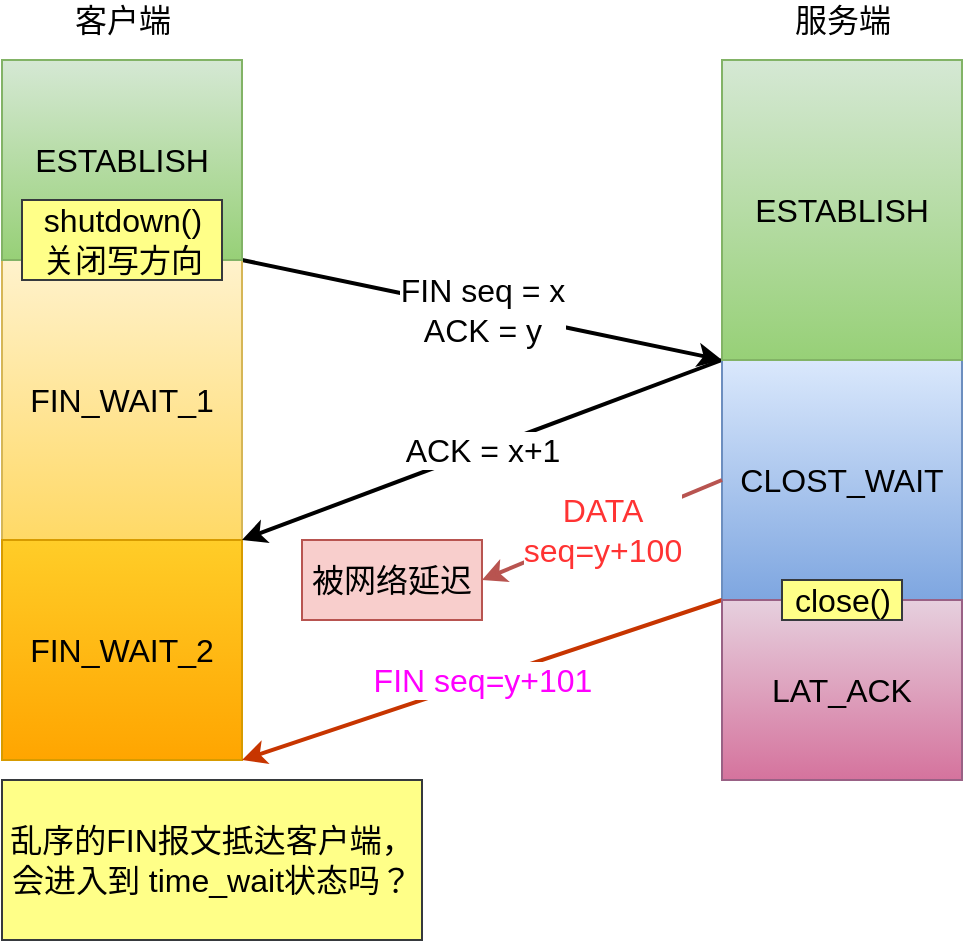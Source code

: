 <mxfile version="15.0.6" type="github">
  <diagram id="kuBvzf7smpvbt-nlZvy0" name="第 1 页">
    <mxGraphModel dx="946" dy="501" grid="1" gridSize="10" guides="1" tooltips="1" connect="1" arrows="1" fold="1" page="1" pageScale="1" pageWidth="827" pageHeight="1169" math="0" shadow="0">
      <root>
        <mxCell id="0" />
        <mxCell id="1" parent="0" />
        <mxCell id="j6YAe-L5sP2kWDklJVDa-12" value="FIN seq = x&lt;br&gt;ACK = y" style="rounded=0;orthogonalLoop=1;jettySize=auto;html=1;entryX=0;entryY=0;entryDx=0;entryDy=0;fontSize=16;exitX=1;exitY=0;exitDx=0;exitDy=0;strokeWidth=2;" edge="1" parent="1" source="j6YAe-L5sP2kWDklJVDa-1" target="j6YAe-L5sP2kWDklJVDa-7">
          <mxGeometry relative="1" as="geometry" />
        </mxCell>
        <mxCell id="j6YAe-L5sP2kWDklJVDa-1" value="FIN_WAIT_1" style="rounded=0;whiteSpace=wrap;html=1;fontSize=16;gradientColor=#ffd966;fillColor=#fff2cc;strokeColor=#d6b656;" vertex="1" parent="1">
          <mxGeometry x="120" y="180" width="120" height="140" as="geometry" />
        </mxCell>
        <mxCell id="j6YAe-L5sP2kWDklJVDa-2" value="FIN_WAIT_2" style="rounded=0;whiteSpace=wrap;html=1;fontSize=16;gradientColor=#ffa500;fillColor=#ffcd28;strokeColor=#d79b00;" vertex="1" parent="1">
          <mxGeometry x="120" y="320" width="120" height="110" as="geometry" />
        </mxCell>
        <mxCell id="j6YAe-L5sP2kWDklJVDa-15" value="ACK = x+1" style="edgeStyle=none;rounded=0;orthogonalLoop=1;jettySize=auto;html=1;entryX=1;entryY=0;entryDx=0;entryDy=0;fontSize=16;exitX=0;exitY=0;exitDx=0;exitDy=0;strokeWidth=2;" edge="1" parent="1" source="j6YAe-L5sP2kWDklJVDa-7" target="j6YAe-L5sP2kWDklJVDa-2">
          <mxGeometry relative="1" as="geometry" />
        </mxCell>
        <mxCell id="j6YAe-L5sP2kWDklJVDa-19" value="" style="edgeStyle=none;rounded=0;orthogonalLoop=1;jettySize=auto;html=1;fontSize=16;" edge="1" parent="1" source="j6YAe-L5sP2kWDklJVDa-7" target="j6YAe-L5sP2kWDklJVDa-8">
          <mxGeometry relative="1" as="geometry" />
        </mxCell>
        <mxCell id="j6YAe-L5sP2kWDklJVDa-7" value="CLOST_WAIT" style="rounded=0;whiteSpace=wrap;html=1;fontSize=16;gradientColor=#7ea6e0;fillColor=#dae8fc;strokeColor=#6c8ebf;" vertex="1" parent="1">
          <mxGeometry x="480" y="230" width="120" height="120" as="geometry" />
        </mxCell>
        <mxCell id="j6YAe-L5sP2kWDklJVDa-21" value="&lt;font color=&quot;#ff00ff&quot;&gt;FIN seq=y+101&lt;/font&gt;" style="edgeStyle=none;rounded=0;orthogonalLoop=1;jettySize=auto;html=1;fontSize=16;entryX=1;entryY=0;entryDx=0;entryDy=0;exitX=0;exitY=0;exitDx=0;exitDy=0;strokeWidth=2;fillColor=#fa6800;strokeColor=#C73500;" edge="1" parent="1" source="j6YAe-L5sP2kWDklJVDa-8">
          <mxGeometry relative="1" as="geometry">
            <mxPoint x="240" y="430" as="targetPoint" />
          </mxGeometry>
        </mxCell>
        <mxCell id="j6YAe-L5sP2kWDklJVDa-8" value="LAT_ACK" style="rounded=0;whiteSpace=wrap;html=1;fontSize=16;gradientColor=#d5739d;fillColor=#e6d0de;strokeColor=#996185;" vertex="1" parent="1">
          <mxGeometry x="480" y="350" width="120" height="90" as="geometry" />
        </mxCell>
        <mxCell id="j6YAe-L5sP2kWDklJVDa-11" value="close()" style="text;html=1;align=center;verticalAlign=middle;resizable=0;points=[];autosize=1;strokeColor=#36393d;fillColor=#ffff88;fontSize=16;" vertex="1" parent="1">
          <mxGeometry x="510" y="340" width="60" height="20" as="geometry" />
        </mxCell>
        <mxCell id="j6YAe-L5sP2kWDklJVDa-23" value="&lt;font color=&quot;#ff3333&quot;&gt;DATA&lt;br&gt;seq=y+100&lt;/font&gt;" style="edgeStyle=none;rounded=0;orthogonalLoop=1;jettySize=auto;html=1;fontSize=16;strokeWidth=2;fillColor=#f8cecc;strokeColor=#b85450;" edge="1" parent="1">
          <mxGeometry relative="1" as="geometry">
            <mxPoint x="480" y="290" as="sourcePoint" />
            <mxPoint x="360" y="340" as="targetPoint" />
          </mxGeometry>
        </mxCell>
        <mxCell id="j6YAe-L5sP2kWDklJVDa-24" value="客户端" style="text;html=1;align=center;verticalAlign=middle;resizable=0;points=[];autosize=1;strokeColor=none;fillColor=none;fontSize=16;" vertex="1" parent="1">
          <mxGeometry x="140" y="90" width="60" height="20" as="geometry" />
        </mxCell>
        <mxCell id="j6YAe-L5sP2kWDklJVDa-28" value="ESTABLISH" style="rounded=0;whiteSpace=wrap;html=1;fontSize=16;gradientColor=#97d077;fillColor=#d5e8d4;strokeColor=#82b366;" vertex="1" parent="1">
          <mxGeometry x="480" y="80" width="120" height="150" as="geometry" />
        </mxCell>
        <mxCell id="j6YAe-L5sP2kWDklJVDa-29" value="ESTABLISH" style="rounded=0;whiteSpace=wrap;html=1;fontSize=16;gradientColor=#97d077;fillColor=#d5e8d4;strokeColor=#82b366;" vertex="1" parent="1">
          <mxGeometry x="120" y="80" width="120" height="100" as="geometry" />
        </mxCell>
        <mxCell id="j6YAe-L5sP2kWDklJVDa-10" value="shutdown()&lt;br&gt;关闭写方向" style="text;html=1;align=center;verticalAlign=middle;resizable=0;points=[];autosize=1;strokeColor=#36393d;fillColor=#ffff88;fontSize=16;" vertex="1" parent="1">
          <mxGeometry x="130" y="150" width="100" height="40" as="geometry" />
        </mxCell>
        <mxCell id="j6YAe-L5sP2kWDklJVDa-32" value="客户端" style="text;html=1;align=center;verticalAlign=middle;resizable=0;points=[];autosize=1;strokeColor=none;fillColor=none;fontSize=16;" vertex="1" parent="1">
          <mxGeometry x="150" y="50" width="60" height="20" as="geometry" />
        </mxCell>
        <mxCell id="j6YAe-L5sP2kWDklJVDa-33" value="服务端" style="text;html=1;align=center;verticalAlign=middle;resizable=0;points=[];autosize=1;strokeColor=none;fillColor=none;fontSize=16;" vertex="1" parent="1">
          <mxGeometry x="510" y="50" width="60" height="20" as="geometry" />
        </mxCell>
        <mxCell id="j6YAe-L5sP2kWDklJVDa-35" value="被网络延迟" style="rounded=0;whiteSpace=wrap;html=1;fontSize=16;fillColor=#f8cecc;strokeColor=#b85450;" vertex="1" parent="1">
          <mxGeometry x="270" y="320" width="90" height="40" as="geometry" />
        </mxCell>
        <mxCell id="j6YAe-L5sP2kWDklJVDa-37" value="乱序的FIN报文抵达客户端，会进入到 time_wait状态吗？" style="rounded=0;whiteSpace=wrap;html=1;fontSize=16;fillColor=#ffff88;strokeColor=#36393d;" vertex="1" parent="1">
          <mxGeometry x="120" y="440" width="210" height="80" as="geometry" />
        </mxCell>
      </root>
    </mxGraphModel>
  </diagram>
</mxfile>
